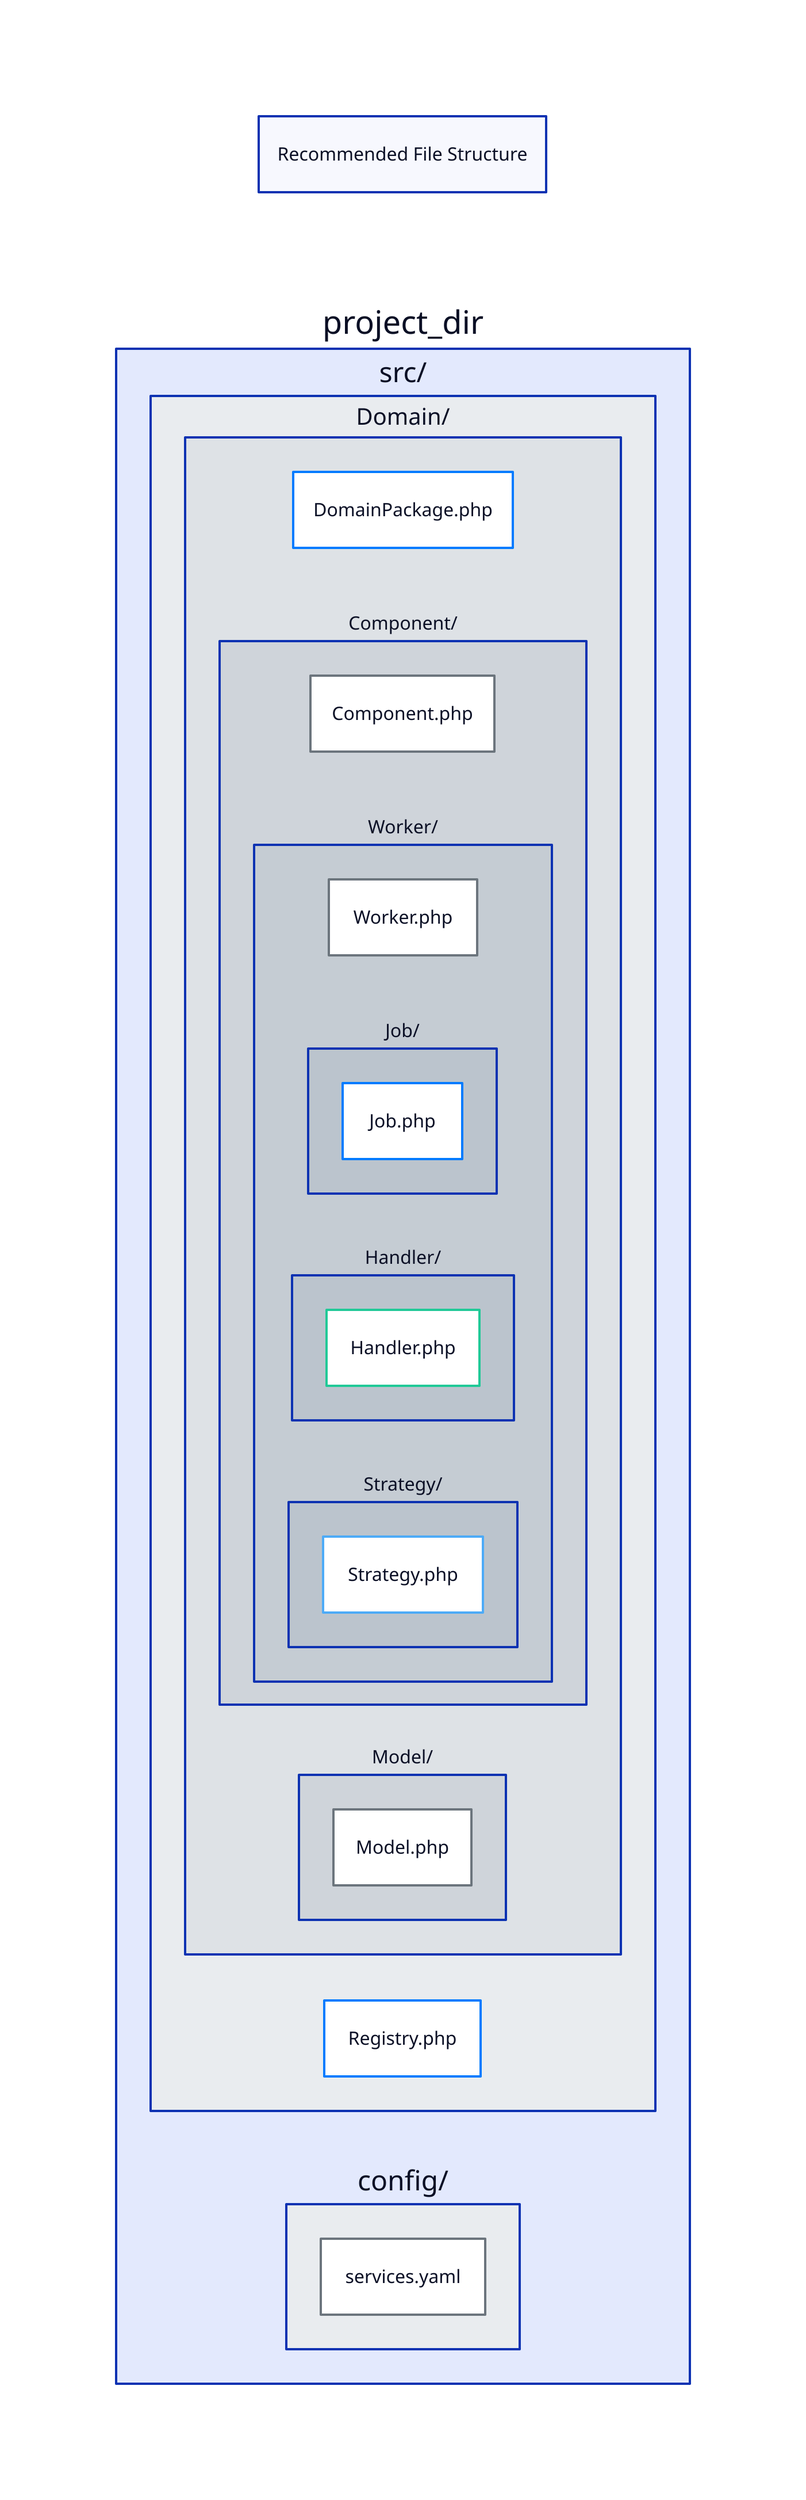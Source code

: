 title: "Recommended File Structure"

direction: right

project_dir: {
  src: "src/" {
    shape: rectangle
    style: {
      fill: "#e9ecef"
    }

    domain: "Domain/" {
      shape: rectangle
      style: {
        fill: "#dee2e6"
      }

      package_file: "DomainPackage.php" {
        shape: rectangle
        style: {
          fill: "#fff"
          stroke: "#007bff"
        }
      }

      component_dir: "Component/" {
        shape: rectangle
        style: {
          fill: "#cfd4da"
        }

        component_file: "Component.php" {
          shape: rectangle
          style: {
            fill: "#fff"
            stroke: "#6c757d"
          }
        }

        worker_dir: "Worker/" {
          shape: rectangle
          style: {
            fill: "#c5ccd3"
          }

          worker_file: "Worker.php" {
            shape: rectangle
            style: {
              fill: "#fff"
              stroke: "#6c757d"
            }
          }

          job_dir: "Job/" {
            shape: rectangle
            style: {
              fill: "#bbc4cd"
            }

            job_file: "Job.php" {
              shape: rectangle
              style: {
                fill: "#fff"
                stroke: "#007bff"
              }
            }
          }

          handler_dir: "Handler/" {
            shape: rectangle
            style: {
              fill: "#bbc4cd"
            }

            handler_file: "Handler.php" {
              shape: rectangle
              style: {
                fill: "#fff"
                stroke: "#20c997"
              }
            }
          }

          strategy_dir: "Strategy/" {
            shape: rectangle
            style: {
              fill: "#bbc4cd"
            }

            strategy_file: "Strategy.php" {
              shape: rectangle
              style: {
                fill: "#fff"
                stroke: "#4dabf7"
              }
            }
          }
        }
      }

      model_dir: "Model/" {
        shape: rectangle
        style: {
          fill: "#cfd4da"
        }

        model_file: "Model.php" {
          shape: rectangle
          style: {
            fill: "#fff"
            stroke: "#6c757d"
          }
        }
      }
    }

    registry_file: "Registry.php" {
      shape: rectangle
      style: {
        fill: "#fff"
        stroke: "#007bff"
      }
    }
  }

  config: "config/" {
    shape: rectangle
    style: {
      fill: "#e9ecef"
    }

    services: "services.yaml" {
      shape: rectangle
      style: {
        fill: "#fff"
        stroke: "#6c757d"
      }
    }
  }
}
